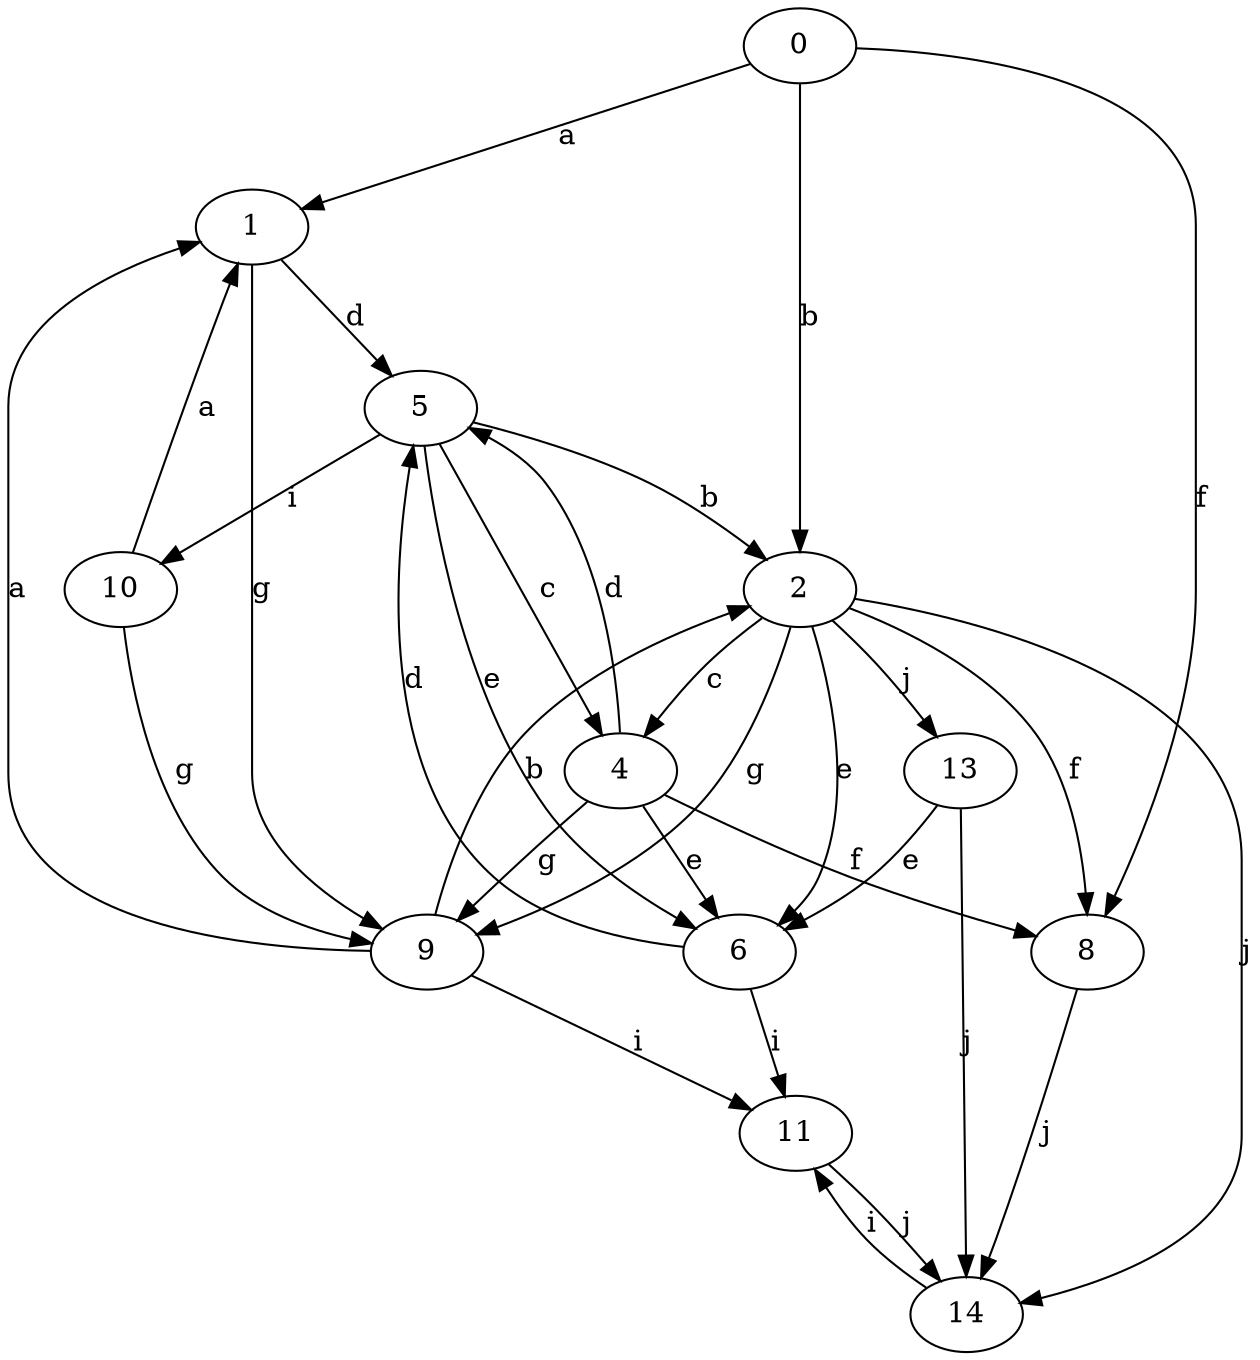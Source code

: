 strict digraph  {
0;
1;
2;
4;
5;
6;
8;
9;
10;
11;
13;
14;
0 -> 1  [label=a];
0 -> 2  [label=b];
0 -> 8  [label=f];
1 -> 5  [label=d];
1 -> 9  [label=g];
2 -> 4  [label=c];
2 -> 6  [label=e];
2 -> 8  [label=f];
2 -> 9  [label=g];
2 -> 13  [label=j];
2 -> 14  [label=j];
4 -> 5  [label=d];
4 -> 6  [label=e];
4 -> 8  [label=f];
4 -> 9  [label=g];
5 -> 2  [label=b];
5 -> 4  [label=c];
5 -> 6  [label=e];
5 -> 10  [label=i];
6 -> 5  [label=d];
6 -> 11  [label=i];
8 -> 14  [label=j];
9 -> 1  [label=a];
9 -> 2  [label=b];
9 -> 11  [label=i];
10 -> 1  [label=a];
10 -> 9  [label=g];
11 -> 14  [label=j];
13 -> 6  [label=e];
13 -> 14  [label=j];
14 -> 11  [label=i];
}
